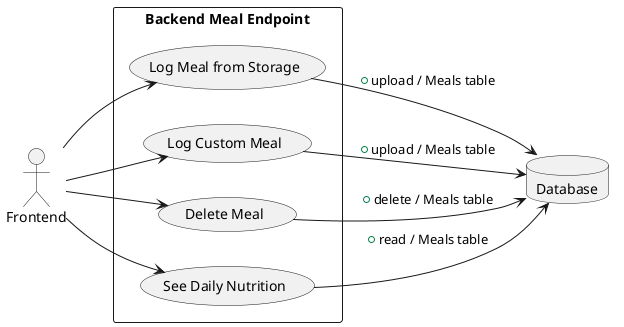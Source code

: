 @startuml
left to right direction

actor Frontend

rectangle "Backend Meal Endpoint" {
    (Log Meal from Storage)
    (Log Custom Meal)
    (Delete Meal)
    (See Daily Nutrition)
}

database "Database" as DB

Frontend --> (Log Meal from Storage)
Frontend --> (Log Custom Meal)
Frontend --> (Delete Meal)
Frontend --> (See Daily Nutrition)

(Log Meal from Storage) --> DB : + upload / Meals table
(Log Custom Meal) --> DB : + upload / Meals table
(Delete Meal) --> DB : + delete / Meals table
(See Daily Nutrition) --> DB : + read / Meals table

@enduml
